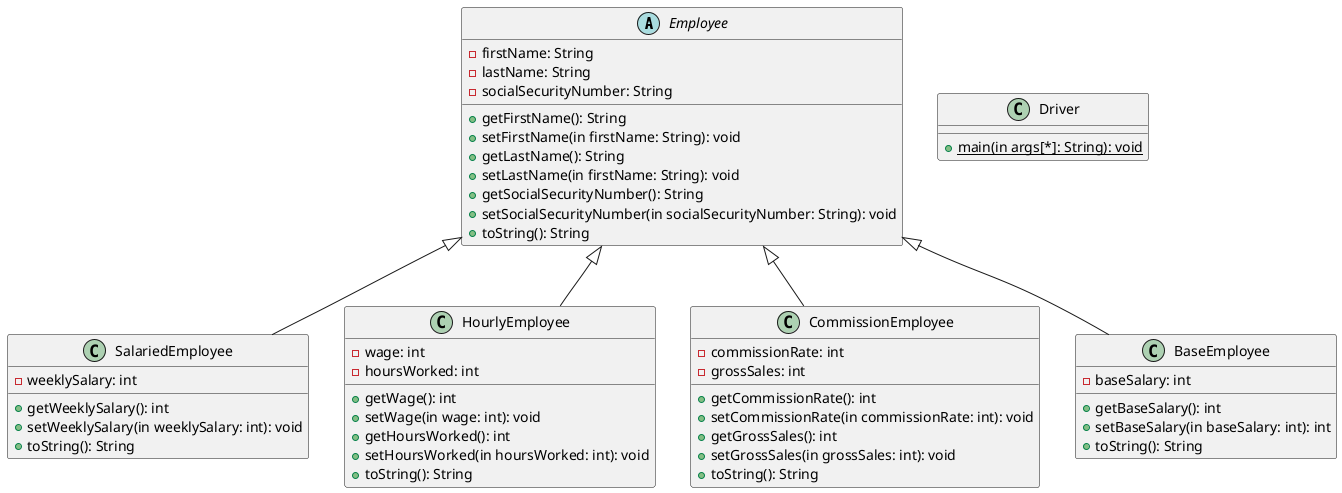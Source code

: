 @startuml
'https://plantuml.com/class-diagram

abstract class Employee {
-firstName: String
-lastName: String
-socialSecurityNumber: String

+ getFirstName(): String
+ setFirstName(in firstName: String): void
+ getLastName(): String
+ setLastName(in firstName: String): void
+ getSocialSecurityNumber(): String
+ setSocialSecurityNumber(in socialSecurityNumber: String): void
+ toString(): String
}

class SalariedEmployee {
- weeklySalary: int

+ getWeeklySalary(): int
+ setWeeklySalary(in weeklySalary: int): void
+ toString(): String
}


class HourlyEmployee{
- wage: int
- hoursWorked: int

+ getWage(): int
+ setWage(in wage: int): void
+ getHoursWorked(): int
+ setHoursWorked(in hoursWorked: int): void
+ toString(): String
}

class CommissionEmployee {
- commissionRate: int
- grossSales: int

+ getCommissionRate(): int
+ setCommissionRate(in commissionRate: int): void
+ getGrossSales(): int
+ setGrossSales(in grossSales: int): void
+ toString(): String
}

class BaseEmployee {
- baseSalary: int

+ getBaseSalary(): int
+ setBaseSalary(in baseSalary: int): int
+ toString(): String
}


Employee <|-- SalariedEmployee
Employee <|-- HourlyEmployee
Employee <|-- CommissionEmployee
Employee <|-- BaseEmployee


class Driver {
+ {static} main(in args[*]: String): void
}

@enduml
